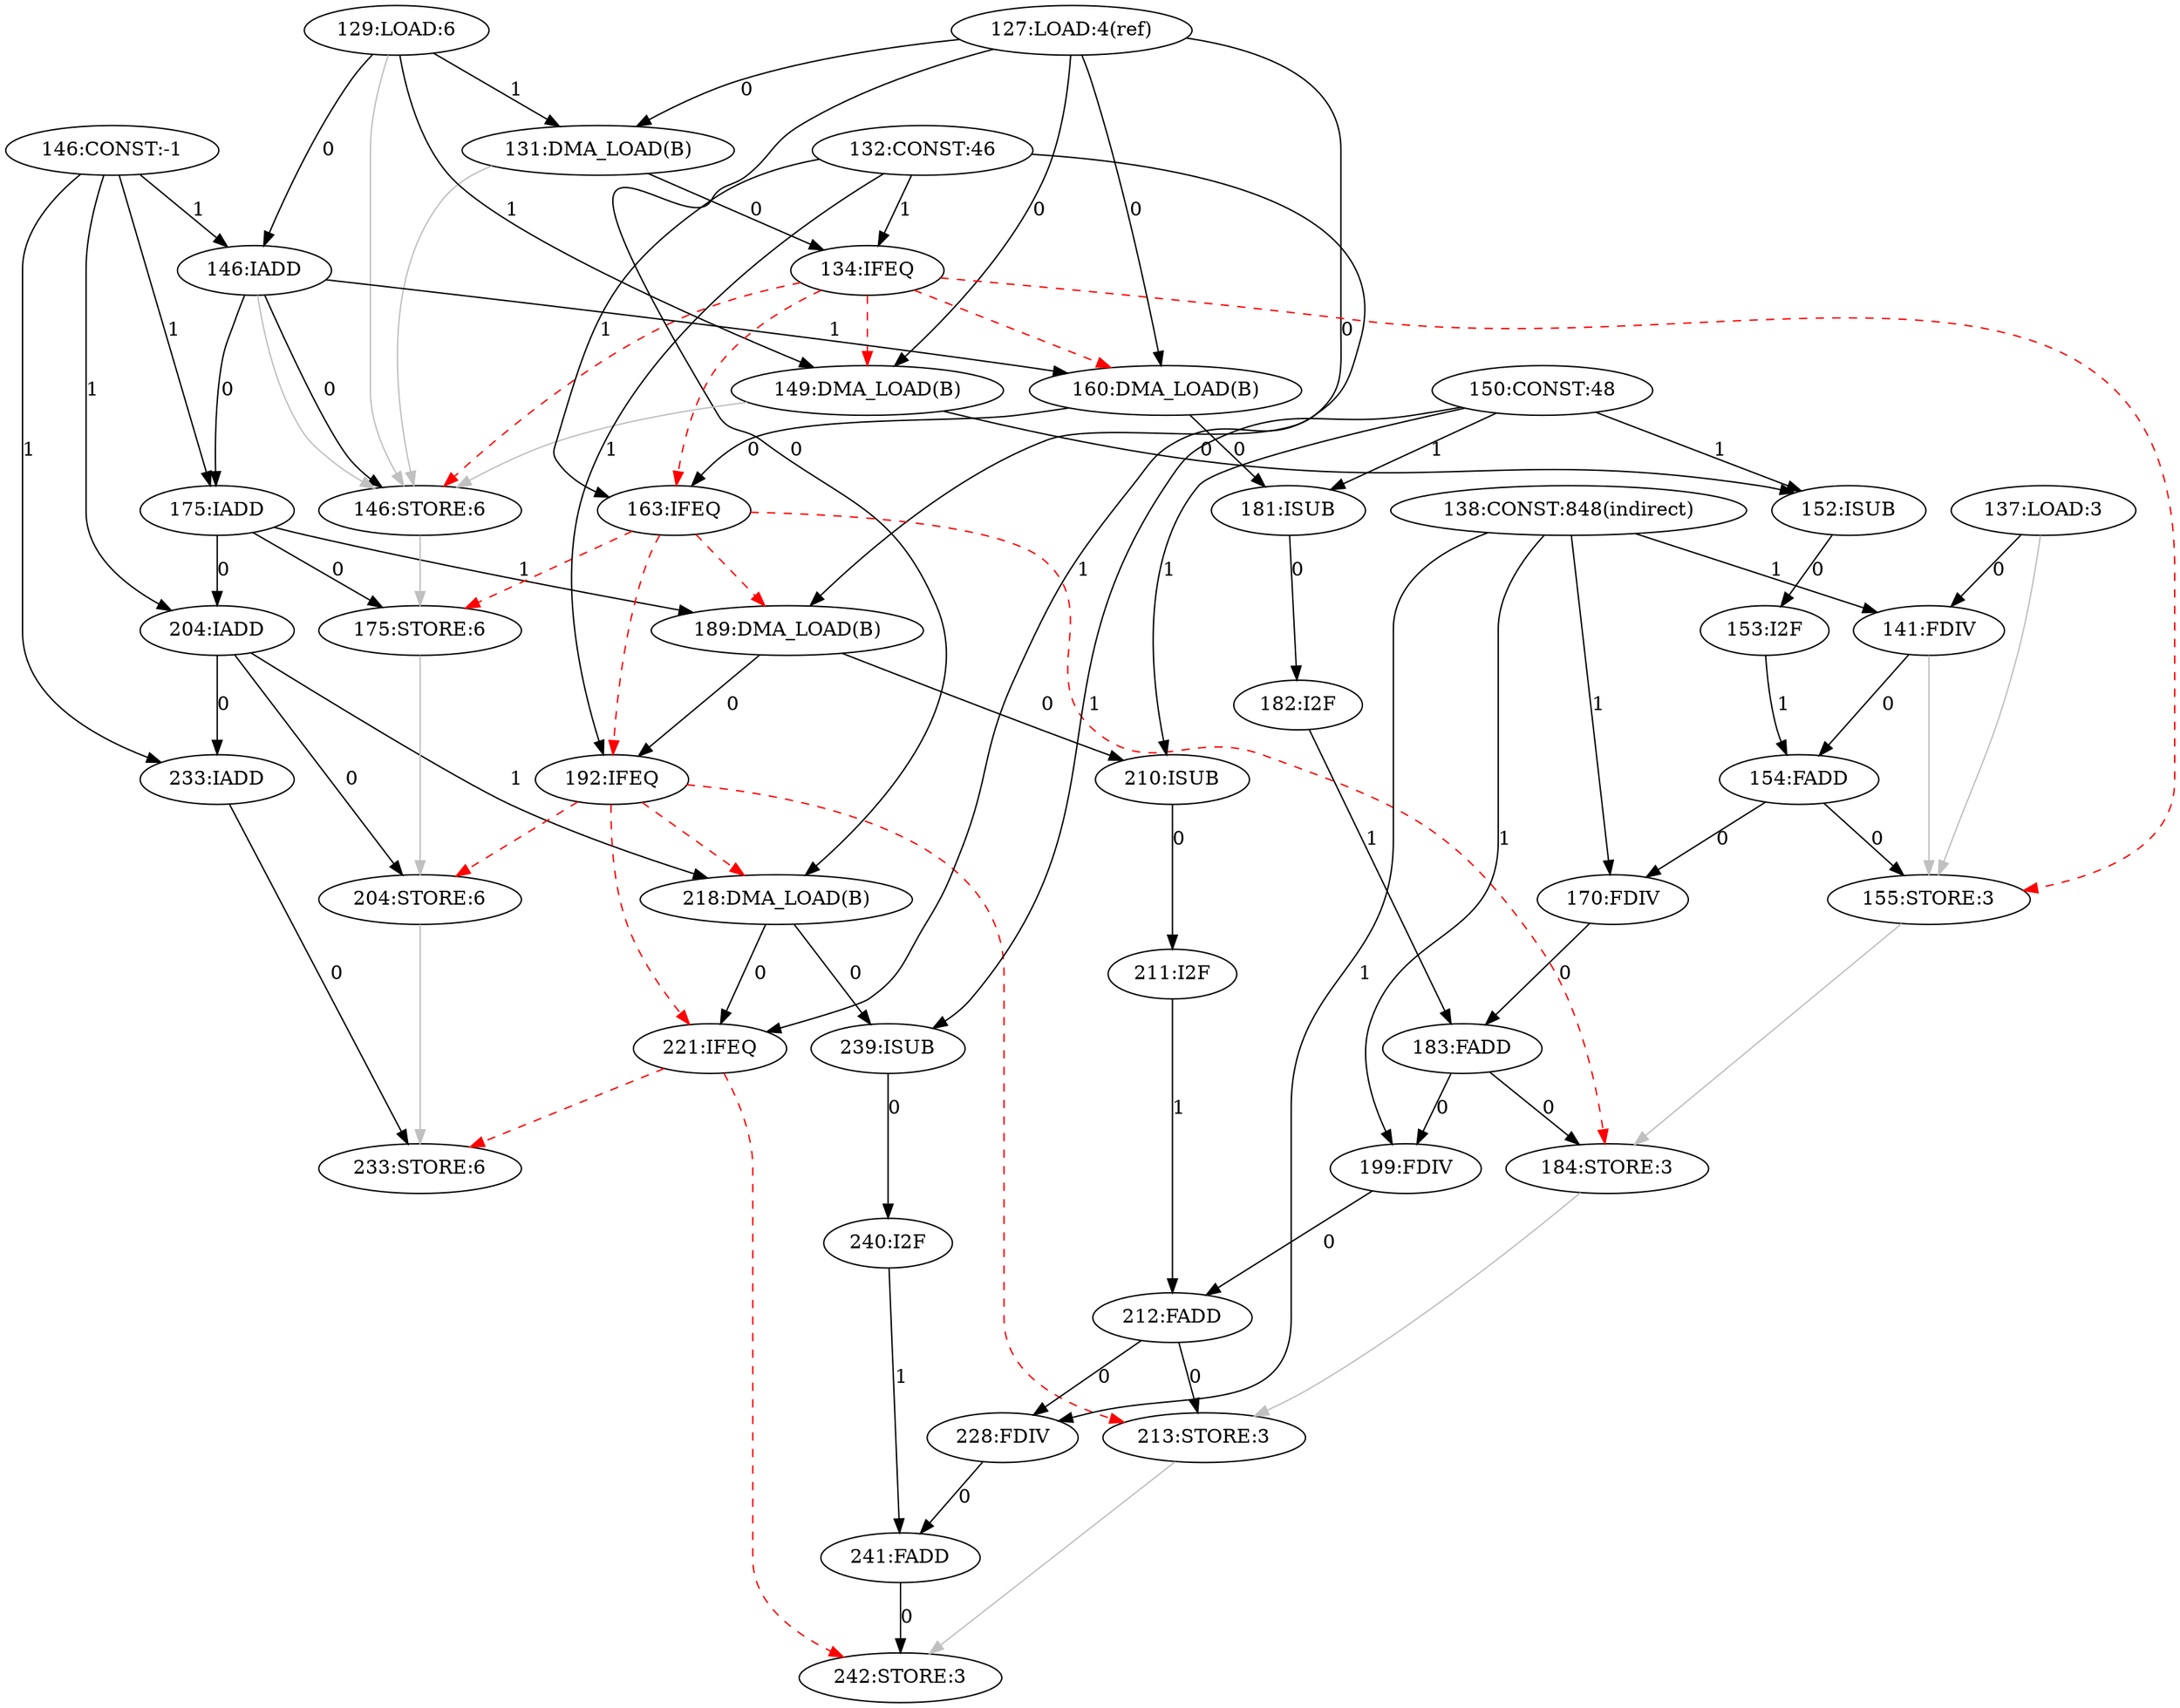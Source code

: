 digraph depgraph {
"127:LOAD:4(ref)" -> "131:DMA_LOAD(B)"[label=0];
"129:LOAD:6" -> "131:DMA_LOAD(B)"[label=1];
"127:LOAD:4(ref)" -> "149:DMA_LOAD(B)"[label=0];
"129:LOAD:6" -> "149:DMA_LOAD(B)"[label=1];
"134:IFEQ" -> "149:DMA_LOAD(B)"[color=red,style=dashed];
"127:LOAD:4(ref)" -> "160:DMA_LOAD(B)"[label=0];
"146:IADD" -> "160:DMA_LOAD(B)"[label=1];
"134:IFEQ" -> "160:DMA_LOAD(B)"[color=red,style=dashed];
"127:LOAD:4(ref)" -> "189:DMA_LOAD(B)"[label=0];
"175:IADD" -> "189:DMA_LOAD(B)"[label=1];
"163:IFEQ" -> "189:DMA_LOAD(B)"[color=red,style=dashed];
"127:LOAD:4(ref)" -> "218:DMA_LOAD(B)"[label=0];
"204:IADD" -> "218:DMA_LOAD(B)"[label=1];
"192:IFEQ" -> "218:DMA_LOAD(B)"[color=red,style=dashed];
"146:IADD" -> "146:STORE:6"[label=0];
"129:LOAD:6" -> "146:STORE:6"[color=gray];
"131:DMA_LOAD(B)" -> "146:STORE:6"[color=gray];
"134:IFEQ" -> "146:STORE:6"[color=red,style=dashed];
"146:IADD" -> "146:STORE:6"[color=gray];
"149:DMA_LOAD(B)" -> "146:STORE:6"[color=gray];
"129:LOAD:6" -> "146:IADD"[label=0];
"146:CONST:-1" -> "146:IADD"[label=1];
"131:DMA_LOAD(B)" -> "134:IFEQ"[label=0];
"132:CONST:46" -> "134:IFEQ"[label=1];
"160:DMA_LOAD(B)" -> "163:IFEQ"[label=0];
"132:CONST:46" -> "163:IFEQ"[label=1];
"134:IFEQ" -> "163:IFEQ"[color=red,style=dashed];
"189:DMA_LOAD(B)" -> "192:IFEQ"[label=0];
"132:CONST:46" -> "192:IFEQ"[label=1];
"163:IFEQ" -> "192:IFEQ"[color=red,style=dashed];
"218:DMA_LOAD(B)" -> "221:IFEQ"[label=0];
"132:CONST:46" -> "221:IFEQ"[label=1];
"192:IFEQ" -> "221:IFEQ"[color=red,style=dashed];
"154:FADD" -> "155:STORE:3"[label=0];
"134:IFEQ" -> "155:STORE:3"[color=red,style=dashed];
"137:LOAD:3" -> "155:STORE:3"[color=gray];
"141:FDIV" -> "155:STORE:3"[color=gray];
"137:LOAD:3" -> "141:FDIV"[label=0];
"138:CONST:848(indirect)" -> "141:FDIV"[label=1];
"154:FADD" -> "170:FDIV"[label=0];
"138:CONST:848(indirect)" -> "170:FDIV"[label=1];
"183:FADD" -> "199:FDIV"[label=0];
"138:CONST:848(indirect)" -> "199:FDIV"[label=1];
"212:FADD" -> "228:FDIV"[label=0];
"138:CONST:848(indirect)" -> "228:FDIV"[label=1];
"141:FDIV" -> "154:FADD"[label=0];
"153:I2F" -> "154:FADD"[label=1];
"146:IADD" -> "175:IADD"[label=0];
"146:CONST:-1" -> "175:IADD"[label=1];
"175:IADD" -> "204:IADD"[label=0];
"146:CONST:-1" -> "204:IADD"[label=1];
"204:IADD" -> "233:IADD"[label=0];
"146:CONST:-1" -> "233:IADD"[label=1];
"175:IADD" -> "175:STORE:6"[label=0];
"146:STORE:6" -> "175:STORE:6"[color=gray];
"163:IFEQ" -> "175:STORE:6"[color=red,style=dashed];
"149:DMA_LOAD(B)" -> "152:ISUB"[label=0];
"150:CONST:48" -> "152:ISUB"[label=1];
"160:DMA_LOAD(B)" -> "181:ISUB"[label=0];
"150:CONST:48" -> "181:ISUB"[label=1];
"189:DMA_LOAD(B)" -> "210:ISUB"[label=0];
"150:CONST:48" -> "210:ISUB"[label=1];
"218:DMA_LOAD(B)" -> "239:ISUB"[label=0];
"150:CONST:48" -> "239:ISUB"[label=1];
"152:ISUB" -> "153:I2F"[label=0];
"183:FADD" -> "184:STORE:3"[label=0];
"155:STORE:3" -> "184:STORE:3"[color=gray];
"163:IFEQ" -> "184:STORE:3"[color=red,style=dashed];
"170:FDIV" -> "183:FADD"[label=0];
"182:I2F" -> "183:FADD"[label=1];
"204:IADD" -> "204:STORE:6"[label=0];
"175:STORE:6" -> "204:STORE:6"[color=gray];
"192:IFEQ" -> "204:STORE:6"[color=red,style=dashed];
"181:ISUB" -> "182:I2F"[label=0];
"212:FADD" -> "213:STORE:3"[label=0];
"184:STORE:3" -> "213:STORE:3"[color=gray];
"192:IFEQ" -> "213:STORE:3"[color=red,style=dashed];
"199:FDIV" -> "212:FADD"[label=0];
"211:I2F" -> "212:FADD"[label=1];
"233:IADD" -> "233:STORE:6"[label=0];
"204:STORE:6" -> "233:STORE:6"[color=gray];
"221:IFEQ" -> "233:STORE:6"[color=red,style=dashed];
"210:ISUB" -> "211:I2F"[label=0];
"241:FADD" -> "242:STORE:3"[label=0];
"213:STORE:3" -> "242:STORE:3"[color=gray];
"221:IFEQ" -> "242:STORE:3"[color=red,style=dashed];
"228:FDIV" -> "241:FADD"[label=0];
"240:I2F" -> "241:FADD"[label=1];
"239:ISUB" -> "240:I2F"[label=0];
}
